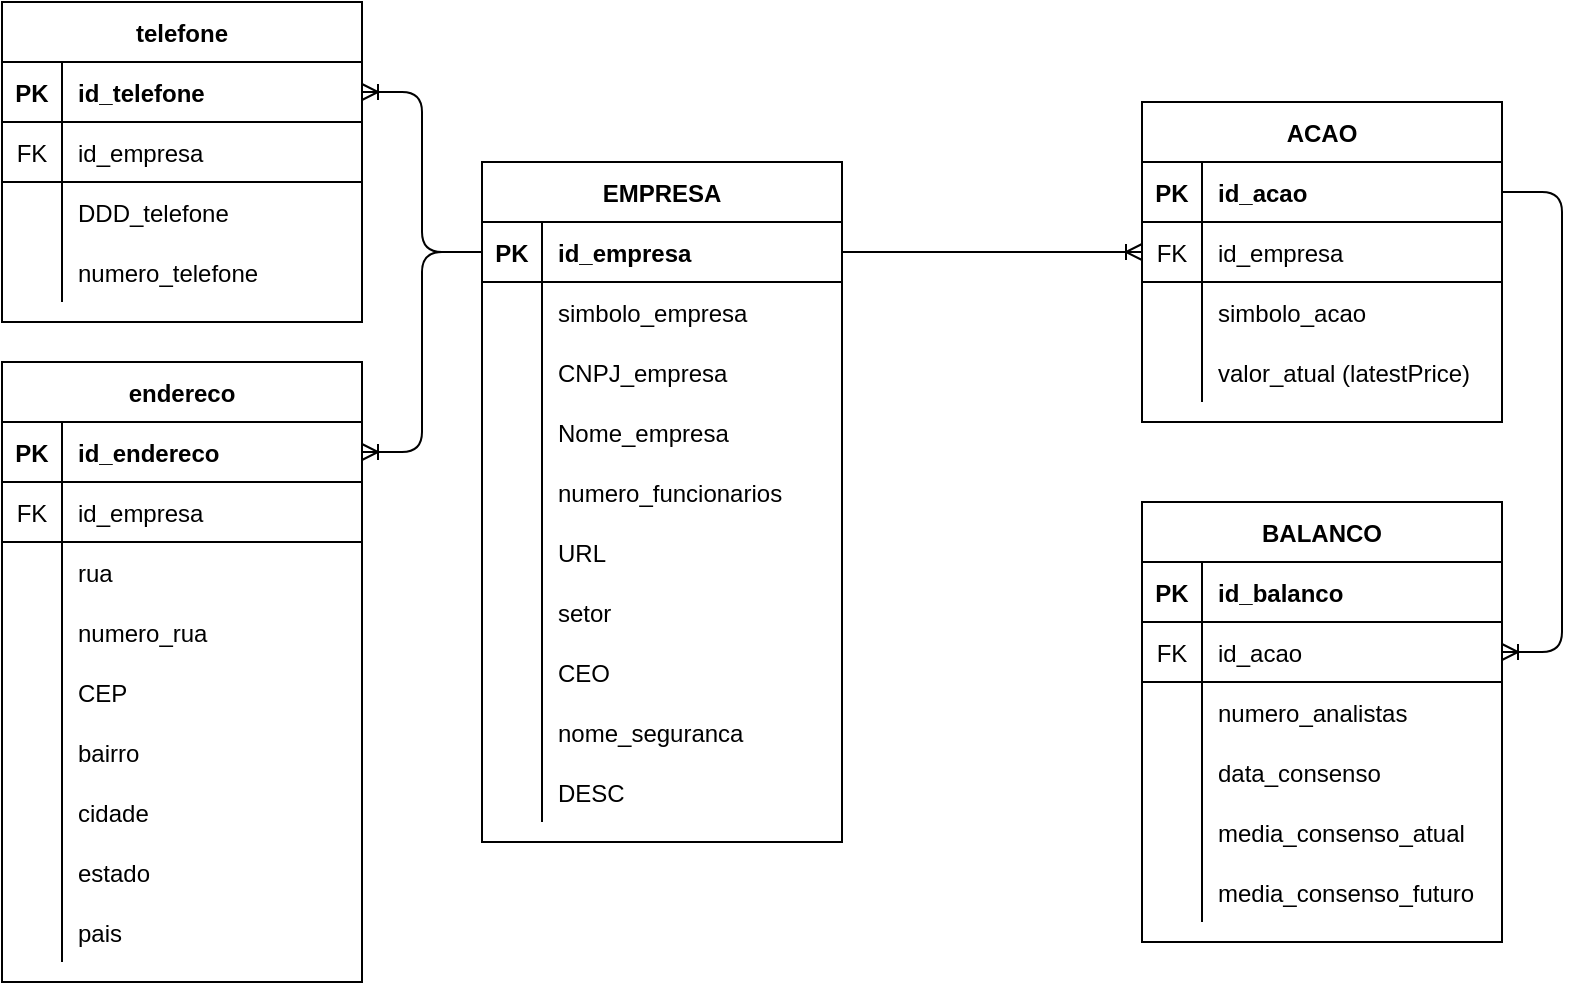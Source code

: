 <mxfile version="14.9.7" type="google"><diagram id="tLQhW6g8Fc75XiOt6xBM" name="Page-1"><mxGraphModel dx="1695" dy="482" grid="1" gridSize="10" guides="1" tooltips="1" connect="1" arrows="1" fold="1" page="1" pageScale="1" pageWidth="827" pageHeight="1169" math="0" shadow="0"><root><mxCell id="0"/><mxCell id="1" parent="0"/><mxCell id="_EpC78wkHiwZpNyKp3Uf-1" value="EMPRESA" style="shape=table;startSize=30;container=1;collapsible=1;childLayout=tableLayout;fixedRows=1;rowLines=0;fontStyle=1;align=center;resizeLast=1;" parent="1" vertex="1"><mxGeometry x="230" y="80" width="180" height="340" as="geometry"/></mxCell><mxCell id="_EpC78wkHiwZpNyKp3Uf-2" value="" style="shape=partialRectangle;collapsible=0;dropTarget=0;pointerEvents=0;fillColor=none;top=0;left=0;bottom=1;right=0;points=[[0,0.5],[1,0.5]];portConstraint=eastwest;" parent="_EpC78wkHiwZpNyKp3Uf-1" vertex="1"><mxGeometry y="30" width="180" height="30" as="geometry"/></mxCell><mxCell id="_EpC78wkHiwZpNyKp3Uf-3" value="PK" style="shape=partialRectangle;connectable=0;fillColor=none;top=0;left=0;bottom=0;right=0;fontStyle=1;overflow=hidden;" parent="_EpC78wkHiwZpNyKp3Uf-2" vertex="1"><mxGeometry width="30" height="30" as="geometry"/></mxCell><mxCell id="_EpC78wkHiwZpNyKp3Uf-4" value="id_empresa" style="shape=partialRectangle;connectable=0;fillColor=none;top=0;left=0;bottom=0;right=0;align=left;spacingLeft=6;fontStyle=1;overflow=hidden;" parent="_EpC78wkHiwZpNyKp3Uf-2" vertex="1"><mxGeometry x="30" width="150" height="30" as="geometry"/></mxCell><mxCell id="_EpC78wkHiwZpNyKp3Uf-8" value="" style="shape=partialRectangle;collapsible=0;dropTarget=0;pointerEvents=0;fillColor=none;top=0;left=0;bottom=0;right=0;points=[[0,0.5],[1,0.5]];portConstraint=eastwest;" parent="_EpC78wkHiwZpNyKp3Uf-1" vertex="1"><mxGeometry y="60" width="180" height="30" as="geometry"/></mxCell><mxCell id="_EpC78wkHiwZpNyKp3Uf-9" value="" style="shape=partialRectangle;connectable=0;fillColor=none;top=0;left=0;bottom=0;right=0;editable=1;overflow=hidden;" parent="_EpC78wkHiwZpNyKp3Uf-8" vertex="1"><mxGeometry width="30" height="30" as="geometry"/></mxCell><mxCell id="_EpC78wkHiwZpNyKp3Uf-10" value="simbolo_empresa" style="shape=partialRectangle;connectable=0;fillColor=none;top=0;left=0;bottom=0;right=0;align=left;spacingLeft=6;overflow=hidden;" parent="_EpC78wkHiwZpNyKp3Uf-8" vertex="1"><mxGeometry x="30" width="150" height="30" as="geometry"/></mxCell><mxCell id="_EpC78wkHiwZpNyKp3Uf-11" value="" style="shape=partialRectangle;collapsible=0;dropTarget=0;pointerEvents=0;fillColor=none;top=0;left=0;bottom=0;right=0;points=[[0,0.5],[1,0.5]];portConstraint=eastwest;" parent="_EpC78wkHiwZpNyKp3Uf-1" vertex="1"><mxGeometry y="90" width="180" height="30" as="geometry"/></mxCell><mxCell id="_EpC78wkHiwZpNyKp3Uf-12" value="" style="shape=partialRectangle;connectable=0;fillColor=none;top=0;left=0;bottom=0;right=0;editable=1;overflow=hidden;" parent="_EpC78wkHiwZpNyKp3Uf-11" vertex="1"><mxGeometry width="30" height="30" as="geometry"/></mxCell><mxCell id="_EpC78wkHiwZpNyKp3Uf-13" value="CNPJ_empresa" style="shape=partialRectangle;connectable=0;fillColor=none;top=0;left=0;bottom=0;right=0;align=left;spacingLeft=6;overflow=hidden;" parent="_EpC78wkHiwZpNyKp3Uf-11" vertex="1"><mxGeometry x="30" width="150" height="30" as="geometry"/></mxCell><mxCell id="_EpC78wkHiwZpNyKp3Uf-5" value="" style="shape=partialRectangle;collapsible=0;dropTarget=0;pointerEvents=0;fillColor=none;top=0;left=0;bottom=0;right=0;points=[[0,0.5],[1,0.5]];portConstraint=eastwest;" parent="_EpC78wkHiwZpNyKp3Uf-1" vertex="1"><mxGeometry y="120" width="180" height="30" as="geometry"/></mxCell><mxCell id="_EpC78wkHiwZpNyKp3Uf-6" value="" style="shape=partialRectangle;connectable=0;fillColor=none;top=0;left=0;bottom=0;right=0;editable=1;overflow=hidden;" parent="_EpC78wkHiwZpNyKp3Uf-5" vertex="1"><mxGeometry width="30" height="30" as="geometry"/></mxCell><mxCell id="_EpC78wkHiwZpNyKp3Uf-7" value="Nome_empresa" style="shape=partialRectangle;connectable=0;fillColor=none;top=0;left=0;bottom=0;right=0;align=left;spacingLeft=6;overflow=hidden;" parent="_EpC78wkHiwZpNyKp3Uf-5" vertex="1"><mxGeometry x="30" width="150" height="30" as="geometry"/></mxCell><mxCell id="_EpC78wkHiwZpNyKp3Uf-126" style="shape=partialRectangle;collapsible=0;dropTarget=0;pointerEvents=0;fillColor=none;top=0;left=0;bottom=0;right=0;points=[[0,0.5],[1,0.5]];portConstraint=eastwest;" parent="_EpC78wkHiwZpNyKp3Uf-1" vertex="1"><mxGeometry y="150" width="180" height="30" as="geometry"/></mxCell><mxCell id="_EpC78wkHiwZpNyKp3Uf-127" style="shape=partialRectangle;connectable=0;fillColor=none;top=0;left=0;bottom=0;right=0;editable=1;overflow=hidden;" parent="_EpC78wkHiwZpNyKp3Uf-126" vertex="1"><mxGeometry width="30" height="30" as="geometry"/></mxCell><mxCell id="_EpC78wkHiwZpNyKp3Uf-128" value="numero_funcionarios" style="shape=partialRectangle;connectable=0;fillColor=none;top=0;left=0;bottom=0;right=0;align=left;spacingLeft=6;overflow=hidden;" parent="_EpC78wkHiwZpNyKp3Uf-126" vertex="1"><mxGeometry x="30" width="150" height="30" as="geometry"/></mxCell><mxCell id="_EpC78wkHiwZpNyKp3Uf-77" style="shape=partialRectangle;collapsible=0;dropTarget=0;pointerEvents=0;fillColor=none;top=0;left=0;bottom=0;right=0;points=[[0,0.5],[1,0.5]];portConstraint=eastwest;" parent="_EpC78wkHiwZpNyKp3Uf-1" vertex="1"><mxGeometry y="180" width="180" height="30" as="geometry"/></mxCell><mxCell id="_EpC78wkHiwZpNyKp3Uf-78" style="shape=partialRectangle;connectable=0;fillColor=none;top=0;left=0;bottom=0;right=0;editable=1;overflow=hidden;" parent="_EpC78wkHiwZpNyKp3Uf-77" vertex="1"><mxGeometry width="30" height="30" as="geometry"/></mxCell><mxCell id="_EpC78wkHiwZpNyKp3Uf-79" value="URL" style="shape=partialRectangle;connectable=0;fillColor=none;top=0;left=0;bottom=0;right=0;align=left;spacingLeft=6;overflow=hidden;" parent="_EpC78wkHiwZpNyKp3Uf-77" vertex="1"><mxGeometry x="30" width="150" height="30" as="geometry"/></mxCell><mxCell id="_EpC78wkHiwZpNyKp3Uf-71" style="shape=partialRectangle;collapsible=0;dropTarget=0;pointerEvents=0;fillColor=none;top=0;left=0;bottom=0;right=0;points=[[0,0.5],[1,0.5]];portConstraint=eastwest;" parent="_EpC78wkHiwZpNyKp3Uf-1" vertex="1"><mxGeometry y="210" width="180" height="30" as="geometry"/></mxCell><mxCell id="_EpC78wkHiwZpNyKp3Uf-72" style="shape=partialRectangle;connectable=0;fillColor=none;top=0;left=0;bottom=0;right=0;editable=1;overflow=hidden;" parent="_EpC78wkHiwZpNyKp3Uf-71" vertex="1"><mxGeometry width="30" height="30" as="geometry"/></mxCell><mxCell id="_EpC78wkHiwZpNyKp3Uf-73" value="setor" style="shape=partialRectangle;connectable=0;fillColor=none;top=0;left=0;bottom=0;right=0;align=left;spacingLeft=6;overflow=hidden;" parent="_EpC78wkHiwZpNyKp3Uf-71" vertex="1"><mxGeometry x="30" width="150" height="30" as="geometry"/></mxCell><mxCell id="_EpC78wkHiwZpNyKp3Uf-68" style="shape=partialRectangle;collapsible=0;dropTarget=0;pointerEvents=0;fillColor=none;top=0;left=0;bottom=0;right=0;points=[[0,0.5],[1,0.5]];portConstraint=eastwest;" parent="_EpC78wkHiwZpNyKp3Uf-1" vertex="1"><mxGeometry y="240" width="180" height="30" as="geometry"/></mxCell><mxCell id="_EpC78wkHiwZpNyKp3Uf-69" style="shape=partialRectangle;connectable=0;fillColor=none;top=0;left=0;bottom=0;right=0;editable=1;overflow=hidden;" parent="_EpC78wkHiwZpNyKp3Uf-68" vertex="1"><mxGeometry width="30" height="30" as="geometry"/></mxCell><mxCell id="_EpC78wkHiwZpNyKp3Uf-70" value="CEO" style="shape=partialRectangle;connectable=0;fillColor=none;top=0;left=0;bottom=0;right=0;align=left;spacingLeft=6;overflow=hidden;" parent="_EpC78wkHiwZpNyKp3Uf-68" vertex="1"><mxGeometry x="30" width="150" height="30" as="geometry"/></mxCell><mxCell id="_EpC78wkHiwZpNyKp3Uf-65" style="shape=partialRectangle;collapsible=0;dropTarget=0;pointerEvents=0;fillColor=none;top=0;left=0;bottom=0;right=0;points=[[0,0.5],[1,0.5]];portConstraint=eastwest;" parent="_EpC78wkHiwZpNyKp3Uf-1" vertex="1"><mxGeometry y="270" width="180" height="30" as="geometry"/></mxCell><mxCell id="_EpC78wkHiwZpNyKp3Uf-66" style="shape=partialRectangle;connectable=0;fillColor=none;top=0;left=0;bottom=0;right=0;editable=1;overflow=hidden;" parent="_EpC78wkHiwZpNyKp3Uf-65" vertex="1"><mxGeometry width="30" height="30" as="geometry"/></mxCell><mxCell id="_EpC78wkHiwZpNyKp3Uf-67" value="nome_seguranca" style="shape=partialRectangle;connectable=0;fillColor=none;top=0;left=0;bottom=0;right=0;align=left;spacingLeft=6;overflow=hidden;" parent="_EpC78wkHiwZpNyKp3Uf-65" vertex="1"><mxGeometry x="30" width="150" height="30" as="geometry"/></mxCell><mxCell id="_EpC78wkHiwZpNyKp3Uf-74" style="shape=partialRectangle;collapsible=0;dropTarget=0;pointerEvents=0;fillColor=none;top=0;left=0;bottom=0;right=0;points=[[0,0.5],[1,0.5]];portConstraint=eastwest;" parent="_EpC78wkHiwZpNyKp3Uf-1" vertex="1"><mxGeometry y="300" width="180" height="30" as="geometry"/></mxCell><mxCell id="_EpC78wkHiwZpNyKp3Uf-75" style="shape=partialRectangle;connectable=0;fillColor=none;top=0;left=0;bottom=0;right=0;editable=1;overflow=hidden;" parent="_EpC78wkHiwZpNyKp3Uf-74" vertex="1"><mxGeometry width="30" height="30" as="geometry"/></mxCell><mxCell id="_EpC78wkHiwZpNyKp3Uf-76" value="DESC" style="shape=partialRectangle;connectable=0;fillColor=none;top=0;left=0;bottom=0;right=0;align=left;spacingLeft=6;overflow=hidden;" parent="_EpC78wkHiwZpNyKp3Uf-74" vertex="1"><mxGeometry x="30" width="150" height="30" as="geometry"/></mxCell><mxCell id="_EpC78wkHiwZpNyKp3Uf-14" value="ACAO" style="shape=table;startSize=30;container=1;collapsible=1;childLayout=tableLayout;fixedRows=1;rowLines=0;fontStyle=1;align=center;resizeLast=1;" parent="1" vertex="1"><mxGeometry x="560" y="50" width="180" height="160" as="geometry"/></mxCell><mxCell id="_EpC78wkHiwZpNyKp3Uf-15" value="" style="shape=partialRectangle;collapsible=0;dropTarget=0;pointerEvents=0;fillColor=none;top=0;left=0;bottom=1;right=0;points=[[0,0.5],[1,0.5]];portConstraint=eastwest;" parent="_EpC78wkHiwZpNyKp3Uf-14" vertex="1"><mxGeometry y="30" width="180" height="30" as="geometry"/></mxCell><mxCell id="_EpC78wkHiwZpNyKp3Uf-16" value="PK" style="shape=partialRectangle;connectable=0;fillColor=none;top=0;left=0;bottom=0;right=0;fontStyle=1;overflow=hidden;" parent="_EpC78wkHiwZpNyKp3Uf-15" vertex="1"><mxGeometry width="30" height="30" as="geometry"/></mxCell><mxCell id="_EpC78wkHiwZpNyKp3Uf-17" value="id_acao" style="shape=partialRectangle;connectable=0;fillColor=none;top=0;left=0;bottom=0;right=0;align=left;spacingLeft=6;fontStyle=1;overflow=hidden;" parent="_EpC78wkHiwZpNyKp3Uf-15" vertex="1"><mxGeometry x="30" width="150" height="30" as="geometry"/></mxCell><mxCell id="_EpC78wkHiwZpNyKp3Uf-27" style="shape=partialRectangle;collapsible=0;dropTarget=0;pointerEvents=0;fillColor=none;top=0;left=0;bottom=1;right=0;points=[[0,0.5],[1,0.5]];portConstraint=eastwest;" parent="_EpC78wkHiwZpNyKp3Uf-14" vertex="1"><mxGeometry y="60" width="180" height="30" as="geometry"/></mxCell><mxCell id="_EpC78wkHiwZpNyKp3Uf-28" value="FK" style="shape=partialRectangle;connectable=0;fillColor=none;top=0;left=0;bottom=0;right=0;fontStyle=0;overflow=hidden;align=center;" parent="_EpC78wkHiwZpNyKp3Uf-27" vertex="1"><mxGeometry width="30" height="30" as="geometry"/></mxCell><mxCell id="_EpC78wkHiwZpNyKp3Uf-29" value="id_empresa" style="shape=partialRectangle;connectable=0;fillColor=none;top=0;left=0;bottom=0;right=0;align=left;spacingLeft=6;fontStyle=0;overflow=hidden;" parent="_EpC78wkHiwZpNyKp3Uf-27" vertex="1"><mxGeometry x="30" width="150" height="30" as="geometry"/></mxCell><mxCell id="_EpC78wkHiwZpNyKp3Uf-132" style="shape=partialRectangle;collapsible=0;dropTarget=0;pointerEvents=0;fillColor=none;top=0;left=0;bottom=0;right=0;points=[[0,0.5],[1,0.5]];portConstraint=eastwest;" parent="_EpC78wkHiwZpNyKp3Uf-14" vertex="1"><mxGeometry y="90" width="180" height="30" as="geometry"/></mxCell><mxCell id="_EpC78wkHiwZpNyKp3Uf-133" style="shape=partialRectangle;connectable=0;fillColor=none;top=0;left=0;bottom=0;right=0;editable=1;overflow=hidden;" parent="_EpC78wkHiwZpNyKp3Uf-132" vertex="1"><mxGeometry width="30" height="30" as="geometry"/></mxCell><mxCell id="_EpC78wkHiwZpNyKp3Uf-134" value="simbolo_acao" style="shape=partialRectangle;connectable=0;fillColor=none;top=0;left=0;bottom=0;right=0;align=left;spacingLeft=6;overflow=hidden;" parent="_EpC78wkHiwZpNyKp3Uf-132" vertex="1"><mxGeometry x="30" width="150" height="30" as="geometry"/></mxCell><mxCell id="_EpC78wkHiwZpNyKp3Uf-21" value="" style="shape=partialRectangle;collapsible=0;dropTarget=0;pointerEvents=0;fillColor=none;top=0;left=0;bottom=0;right=0;points=[[0,0.5],[1,0.5]];portConstraint=eastwest;" parent="_EpC78wkHiwZpNyKp3Uf-14" vertex="1"><mxGeometry y="120" width="180" height="30" as="geometry"/></mxCell><mxCell id="_EpC78wkHiwZpNyKp3Uf-22" value="" style="shape=partialRectangle;connectable=0;fillColor=none;top=0;left=0;bottom=0;right=0;editable=1;overflow=hidden;" parent="_EpC78wkHiwZpNyKp3Uf-21" vertex="1"><mxGeometry width="30" height="30" as="geometry"/></mxCell><mxCell id="_EpC78wkHiwZpNyKp3Uf-23" value="valor_atual (latestPrice)" style="shape=partialRectangle;connectable=0;fillColor=none;top=0;left=0;bottom=0;right=0;align=left;spacingLeft=6;overflow=hidden;" parent="_EpC78wkHiwZpNyKp3Uf-21" vertex="1"><mxGeometry x="30" width="150" height="30" as="geometry"/></mxCell><mxCell id="_EpC78wkHiwZpNyKp3Uf-46" value="" style="edgeStyle=entityRelationEdgeStyle;fontSize=12;html=1;endArrow=ERoneToMany;" parent="1" source="_EpC78wkHiwZpNyKp3Uf-2" target="_EpC78wkHiwZpNyKp3Uf-27" edge="1"><mxGeometry width="100" height="100" relative="1" as="geometry"><mxPoint x="330" y="440" as="sourcePoint"/><mxPoint x="430" y="340" as="targetPoint"/></mxGeometry></mxCell><mxCell id="_EpC78wkHiwZpNyKp3Uf-48" value="BALANCO" style="shape=table;startSize=30;container=1;collapsible=1;childLayout=tableLayout;fixedRows=1;rowLines=0;fontStyle=1;align=center;resizeLast=1;" parent="1" vertex="1"><mxGeometry x="560" y="250" width="180" height="220" as="geometry"/></mxCell><mxCell id="_EpC78wkHiwZpNyKp3Uf-49" value="" style="shape=partialRectangle;collapsible=0;dropTarget=0;pointerEvents=0;fillColor=none;top=0;left=0;bottom=1;right=0;points=[[0,0.5],[1,0.5]];portConstraint=eastwest;" parent="_EpC78wkHiwZpNyKp3Uf-48" vertex="1"><mxGeometry y="30" width="180" height="30" as="geometry"/></mxCell><mxCell id="_EpC78wkHiwZpNyKp3Uf-50" value="PK" style="shape=partialRectangle;connectable=0;fillColor=none;top=0;left=0;bottom=0;right=0;fontStyle=1;overflow=hidden;" parent="_EpC78wkHiwZpNyKp3Uf-49" vertex="1"><mxGeometry width="30" height="30" as="geometry"/></mxCell><mxCell id="_EpC78wkHiwZpNyKp3Uf-51" value="id_balanco" style="shape=partialRectangle;connectable=0;fillColor=none;top=0;left=0;bottom=0;right=0;align=left;spacingLeft=6;fontStyle=1;overflow=hidden;" parent="_EpC78wkHiwZpNyKp3Uf-49" vertex="1"><mxGeometry x="30" width="150" height="30" as="geometry"/></mxCell><mxCell id="_EpC78wkHiwZpNyKp3Uf-61" style="shape=partialRectangle;collapsible=0;dropTarget=0;pointerEvents=0;fillColor=none;top=0;left=0;bottom=1;right=0;points=[[0,0.5],[1,0.5]];portConstraint=eastwest;" parent="_EpC78wkHiwZpNyKp3Uf-48" vertex="1"><mxGeometry y="60" width="180" height="30" as="geometry"/></mxCell><mxCell id="_EpC78wkHiwZpNyKp3Uf-62" value="FK" style="shape=partialRectangle;connectable=0;fillColor=none;top=0;left=0;bottom=0;right=0;fontStyle=0;overflow=hidden;" parent="_EpC78wkHiwZpNyKp3Uf-61" vertex="1"><mxGeometry width="30" height="30" as="geometry"/></mxCell><mxCell id="_EpC78wkHiwZpNyKp3Uf-63" value="id_acao" style="shape=partialRectangle;connectable=0;fillColor=none;top=0;left=0;bottom=0;right=0;align=left;spacingLeft=6;fontStyle=0;overflow=hidden;" parent="_EpC78wkHiwZpNyKp3Uf-61" vertex="1"><mxGeometry x="30" width="150" height="30" as="geometry"/></mxCell><mxCell id="_EpC78wkHiwZpNyKp3Uf-52" value="" style="shape=partialRectangle;collapsible=0;dropTarget=0;pointerEvents=0;fillColor=none;top=0;left=0;bottom=0;right=0;points=[[0,0.5],[1,0.5]];portConstraint=eastwest;" parent="_EpC78wkHiwZpNyKp3Uf-48" vertex="1"><mxGeometry y="90" width="180" height="30" as="geometry"/></mxCell><mxCell id="_EpC78wkHiwZpNyKp3Uf-53" value="" style="shape=partialRectangle;connectable=0;fillColor=none;top=0;left=0;bottom=0;right=0;editable=1;overflow=hidden;" parent="_EpC78wkHiwZpNyKp3Uf-52" vertex="1"><mxGeometry width="30" height="30" as="geometry"/></mxCell><mxCell id="_EpC78wkHiwZpNyKp3Uf-54" value="numero_analistas" style="shape=partialRectangle;connectable=0;fillColor=none;top=0;left=0;bottom=0;right=0;align=left;spacingLeft=6;overflow=hidden;" parent="_EpC78wkHiwZpNyKp3Uf-52" vertex="1"><mxGeometry x="30" width="150" height="30" as="geometry"/></mxCell><mxCell id="_EpC78wkHiwZpNyKp3Uf-55" value="" style="shape=partialRectangle;collapsible=0;dropTarget=0;pointerEvents=0;fillColor=none;top=0;left=0;bottom=0;right=0;points=[[0,0.5],[1,0.5]];portConstraint=eastwest;" parent="_EpC78wkHiwZpNyKp3Uf-48" vertex="1"><mxGeometry y="120" width="180" height="30" as="geometry"/></mxCell><mxCell id="_EpC78wkHiwZpNyKp3Uf-56" value="" style="shape=partialRectangle;connectable=0;fillColor=none;top=0;left=0;bottom=0;right=0;editable=1;overflow=hidden;" parent="_EpC78wkHiwZpNyKp3Uf-55" vertex="1"><mxGeometry width="30" height="30" as="geometry"/></mxCell><mxCell id="_EpC78wkHiwZpNyKp3Uf-57" value="data_consenso" style="shape=partialRectangle;connectable=0;fillColor=none;top=0;left=0;bottom=0;right=0;align=left;spacingLeft=6;overflow=hidden;" parent="_EpC78wkHiwZpNyKp3Uf-55" vertex="1"><mxGeometry x="30" width="150" height="30" as="geometry"/></mxCell><mxCell id="_EpC78wkHiwZpNyKp3Uf-58" value="" style="shape=partialRectangle;collapsible=0;dropTarget=0;pointerEvents=0;fillColor=none;top=0;left=0;bottom=0;right=0;points=[[0,0.5],[1,0.5]];portConstraint=eastwest;" parent="_EpC78wkHiwZpNyKp3Uf-48" vertex="1"><mxGeometry y="150" width="180" height="30" as="geometry"/></mxCell><mxCell id="_EpC78wkHiwZpNyKp3Uf-59" value="" style="shape=partialRectangle;connectable=0;fillColor=none;top=0;left=0;bottom=0;right=0;editable=1;overflow=hidden;" parent="_EpC78wkHiwZpNyKp3Uf-58" vertex="1"><mxGeometry width="30" height="30" as="geometry"/></mxCell><mxCell id="_EpC78wkHiwZpNyKp3Uf-60" value="media_consenso_atual" style="shape=partialRectangle;connectable=0;fillColor=none;top=0;left=0;bottom=0;right=0;align=left;spacingLeft=6;overflow=hidden;" parent="_EpC78wkHiwZpNyKp3Uf-58" vertex="1"><mxGeometry x="30" width="150" height="30" as="geometry"/></mxCell><mxCell id="_EpC78wkHiwZpNyKp3Uf-129" style="shape=partialRectangle;collapsible=0;dropTarget=0;pointerEvents=0;fillColor=none;top=0;left=0;bottom=0;right=0;points=[[0,0.5],[1,0.5]];portConstraint=eastwest;" parent="_EpC78wkHiwZpNyKp3Uf-48" vertex="1"><mxGeometry y="180" width="180" height="30" as="geometry"/></mxCell><mxCell id="_EpC78wkHiwZpNyKp3Uf-130" style="shape=partialRectangle;connectable=0;fillColor=none;top=0;left=0;bottom=0;right=0;editable=1;overflow=hidden;" parent="_EpC78wkHiwZpNyKp3Uf-129" vertex="1"><mxGeometry width="30" height="30" as="geometry"/></mxCell><mxCell id="_EpC78wkHiwZpNyKp3Uf-131" value="media_consenso_futuro" style="shape=partialRectangle;connectable=0;fillColor=none;top=0;left=0;bottom=0;right=0;align=left;spacingLeft=6;overflow=hidden;" parent="_EpC78wkHiwZpNyKp3Uf-129" vertex="1"><mxGeometry x="30" width="150" height="30" as="geometry"/></mxCell><mxCell id="_EpC78wkHiwZpNyKp3Uf-64" value="" style="edgeStyle=entityRelationEdgeStyle;fontSize=12;html=1;endArrow=ERoneToMany;" parent="1" source="_EpC78wkHiwZpNyKp3Uf-15" target="_EpC78wkHiwZpNyKp3Uf-61" edge="1"><mxGeometry width="100" height="100" relative="1" as="geometry"><mxPoint x="480" y="430" as="sourcePoint"/><mxPoint x="580" y="330" as="targetPoint"/></mxGeometry></mxCell><mxCell id="_EpC78wkHiwZpNyKp3Uf-80" value="endereco" style="shape=table;startSize=30;container=1;collapsible=1;childLayout=tableLayout;fixedRows=1;rowLines=0;fontStyle=1;align=center;resizeLast=1;" parent="1" vertex="1"><mxGeometry x="-10" y="180" width="180" height="310" as="geometry"/></mxCell><mxCell id="_EpC78wkHiwZpNyKp3Uf-81" value="" style="shape=partialRectangle;collapsible=0;dropTarget=0;pointerEvents=0;fillColor=none;top=0;left=0;bottom=1;right=0;points=[[0,0.5],[1,0.5]];portConstraint=eastwest;" parent="_EpC78wkHiwZpNyKp3Uf-80" vertex="1"><mxGeometry y="30" width="180" height="30" as="geometry"/></mxCell><mxCell id="_EpC78wkHiwZpNyKp3Uf-82" value="PK" style="shape=partialRectangle;connectable=0;fillColor=none;top=0;left=0;bottom=0;right=0;fontStyle=1;overflow=hidden;" parent="_EpC78wkHiwZpNyKp3Uf-81" vertex="1"><mxGeometry width="30" height="30" as="geometry"/></mxCell><mxCell id="_EpC78wkHiwZpNyKp3Uf-83" value="id_endereco" style="shape=partialRectangle;connectable=0;fillColor=none;top=0;left=0;bottom=0;right=0;align=left;spacingLeft=6;fontStyle=1;overflow=hidden;" parent="_EpC78wkHiwZpNyKp3Uf-81" vertex="1"><mxGeometry x="30" width="150" height="30" as="geometry"/></mxCell><mxCell id="_EpC78wkHiwZpNyKp3Uf-106" style="shape=partialRectangle;collapsible=0;dropTarget=0;pointerEvents=0;fillColor=none;top=0;left=0;bottom=1;right=0;points=[[0,0.5],[1,0.5]];portConstraint=eastwest;" parent="_EpC78wkHiwZpNyKp3Uf-80" vertex="1"><mxGeometry y="60" width="180" height="30" as="geometry"/></mxCell><mxCell id="_EpC78wkHiwZpNyKp3Uf-107" value="FK" style="shape=partialRectangle;connectable=0;fillColor=none;top=0;left=0;bottom=0;right=0;fontStyle=0;overflow=hidden;" parent="_EpC78wkHiwZpNyKp3Uf-106" vertex="1"><mxGeometry width="30" height="30" as="geometry"/></mxCell><mxCell id="_EpC78wkHiwZpNyKp3Uf-108" value="id_empresa" style="shape=partialRectangle;connectable=0;fillColor=none;top=0;left=0;bottom=0;right=0;align=left;spacingLeft=6;fontStyle=0;overflow=hidden;" parent="_EpC78wkHiwZpNyKp3Uf-106" vertex="1"><mxGeometry x="30" width="150" height="30" as="geometry"/></mxCell><mxCell id="_EpC78wkHiwZpNyKp3Uf-84" value="" style="shape=partialRectangle;collapsible=0;dropTarget=0;pointerEvents=0;fillColor=none;top=0;left=0;bottom=0;right=0;points=[[0,0.5],[1,0.5]];portConstraint=eastwest;" parent="_EpC78wkHiwZpNyKp3Uf-80" vertex="1"><mxGeometry y="90" width="180" height="30" as="geometry"/></mxCell><mxCell id="_EpC78wkHiwZpNyKp3Uf-85" value="" style="shape=partialRectangle;connectable=0;fillColor=none;top=0;left=0;bottom=0;right=0;editable=1;overflow=hidden;" parent="_EpC78wkHiwZpNyKp3Uf-84" vertex="1"><mxGeometry width="30" height="30" as="geometry"/></mxCell><mxCell id="_EpC78wkHiwZpNyKp3Uf-86" value="rua" style="shape=partialRectangle;connectable=0;fillColor=none;top=0;left=0;bottom=0;right=0;align=left;spacingLeft=6;overflow=hidden;" parent="_EpC78wkHiwZpNyKp3Uf-84" vertex="1"><mxGeometry x="30" width="150" height="30" as="geometry"/></mxCell><mxCell id="_EpC78wkHiwZpNyKp3Uf-87" value="" style="shape=partialRectangle;collapsible=0;dropTarget=0;pointerEvents=0;fillColor=none;top=0;left=0;bottom=0;right=0;points=[[0,0.5],[1,0.5]];portConstraint=eastwest;" parent="_EpC78wkHiwZpNyKp3Uf-80" vertex="1"><mxGeometry y="120" width="180" height="30" as="geometry"/></mxCell><mxCell id="_EpC78wkHiwZpNyKp3Uf-88" value="" style="shape=partialRectangle;connectable=0;fillColor=none;top=0;left=0;bottom=0;right=0;editable=1;overflow=hidden;" parent="_EpC78wkHiwZpNyKp3Uf-87" vertex="1"><mxGeometry width="30" height="30" as="geometry"/></mxCell><mxCell id="_EpC78wkHiwZpNyKp3Uf-89" value="numero_rua" style="shape=partialRectangle;connectable=0;fillColor=none;top=0;left=0;bottom=0;right=0;align=left;spacingLeft=6;overflow=hidden;" parent="_EpC78wkHiwZpNyKp3Uf-87" vertex="1"><mxGeometry x="30" width="150" height="30" as="geometry"/></mxCell><mxCell id="_EpC78wkHiwZpNyKp3Uf-90" value="" style="shape=partialRectangle;collapsible=0;dropTarget=0;pointerEvents=0;fillColor=none;top=0;left=0;bottom=0;right=0;points=[[0,0.5],[1,0.5]];portConstraint=eastwest;" parent="_EpC78wkHiwZpNyKp3Uf-80" vertex="1"><mxGeometry y="150" width="180" height="30" as="geometry"/></mxCell><mxCell id="_EpC78wkHiwZpNyKp3Uf-91" value="" style="shape=partialRectangle;connectable=0;fillColor=none;top=0;left=0;bottom=0;right=0;editable=1;overflow=hidden;" parent="_EpC78wkHiwZpNyKp3Uf-90" vertex="1"><mxGeometry width="30" height="30" as="geometry"/></mxCell><mxCell id="_EpC78wkHiwZpNyKp3Uf-92" value="CEP" style="shape=partialRectangle;connectable=0;fillColor=none;top=0;left=0;bottom=0;right=0;align=left;spacingLeft=6;overflow=hidden;" parent="_EpC78wkHiwZpNyKp3Uf-90" vertex="1"><mxGeometry x="30" width="150" height="30" as="geometry"/></mxCell><mxCell id="_EpC78wkHiwZpNyKp3Uf-112" style="shape=partialRectangle;collapsible=0;dropTarget=0;pointerEvents=0;fillColor=none;top=0;left=0;bottom=0;right=0;points=[[0,0.5],[1,0.5]];portConstraint=eastwest;" parent="_EpC78wkHiwZpNyKp3Uf-80" vertex="1"><mxGeometry y="180" width="180" height="30" as="geometry"/></mxCell><mxCell id="_EpC78wkHiwZpNyKp3Uf-113" style="shape=partialRectangle;connectable=0;fillColor=none;top=0;left=0;bottom=0;right=0;editable=1;overflow=hidden;" parent="_EpC78wkHiwZpNyKp3Uf-112" vertex="1"><mxGeometry width="30" height="30" as="geometry"/></mxCell><mxCell id="_EpC78wkHiwZpNyKp3Uf-114" value="bairro" style="shape=partialRectangle;connectable=0;fillColor=none;top=0;left=0;bottom=0;right=0;align=left;spacingLeft=6;overflow=hidden;" parent="_EpC78wkHiwZpNyKp3Uf-112" vertex="1"><mxGeometry x="30" width="150" height="30" as="geometry"/></mxCell><mxCell id="_EpC78wkHiwZpNyKp3Uf-115" style="shape=partialRectangle;collapsible=0;dropTarget=0;pointerEvents=0;fillColor=none;top=0;left=0;bottom=0;right=0;points=[[0,0.5],[1,0.5]];portConstraint=eastwest;" parent="_EpC78wkHiwZpNyKp3Uf-80" vertex="1"><mxGeometry y="210" width="180" height="30" as="geometry"/></mxCell><mxCell id="_EpC78wkHiwZpNyKp3Uf-116" style="shape=partialRectangle;connectable=0;fillColor=none;top=0;left=0;bottom=0;right=0;editable=1;overflow=hidden;" parent="_EpC78wkHiwZpNyKp3Uf-115" vertex="1"><mxGeometry width="30" height="30" as="geometry"/></mxCell><mxCell id="_EpC78wkHiwZpNyKp3Uf-117" value="cidade" style="shape=partialRectangle;connectable=0;fillColor=none;top=0;left=0;bottom=0;right=0;align=left;spacingLeft=6;overflow=hidden;" parent="_EpC78wkHiwZpNyKp3Uf-115" vertex="1"><mxGeometry x="30" width="150" height="30" as="geometry"/></mxCell><mxCell id="_EpC78wkHiwZpNyKp3Uf-118" style="shape=partialRectangle;collapsible=0;dropTarget=0;pointerEvents=0;fillColor=none;top=0;left=0;bottom=0;right=0;points=[[0,0.5],[1,0.5]];portConstraint=eastwest;" parent="_EpC78wkHiwZpNyKp3Uf-80" vertex="1"><mxGeometry y="240" width="180" height="30" as="geometry"/></mxCell><mxCell id="_EpC78wkHiwZpNyKp3Uf-119" style="shape=partialRectangle;connectable=0;fillColor=none;top=0;left=0;bottom=0;right=0;editable=1;overflow=hidden;" parent="_EpC78wkHiwZpNyKp3Uf-118" vertex="1"><mxGeometry width="30" height="30" as="geometry"/></mxCell><mxCell id="_EpC78wkHiwZpNyKp3Uf-120" value="estado" style="shape=partialRectangle;connectable=0;fillColor=none;top=0;left=0;bottom=0;right=0;align=left;spacingLeft=6;overflow=hidden;" parent="_EpC78wkHiwZpNyKp3Uf-118" vertex="1"><mxGeometry x="30" width="150" height="30" as="geometry"/></mxCell><mxCell id="_EpC78wkHiwZpNyKp3Uf-121" style="shape=partialRectangle;collapsible=0;dropTarget=0;pointerEvents=0;fillColor=none;top=0;left=0;bottom=0;right=0;points=[[0,0.5],[1,0.5]];portConstraint=eastwest;" parent="_EpC78wkHiwZpNyKp3Uf-80" vertex="1"><mxGeometry y="270" width="180" height="30" as="geometry"/></mxCell><mxCell id="_EpC78wkHiwZpNyKp3Uf-122" style="shape=partialRectangle;connectable=0;fillColor=none;top=0;left=0;bottom=0;right=0;editable=1;overflow=hidden;" parent="_EpC78wkHiwZpNyKp3Uf-121" vertex="1"><mxGeometry width="30" height="30" as="geometry"/></mxCell><mxCell id="_EpC78wkHiwZpNyKp3Uf-123" value="pais" style="shape=partialRectangle;connectable=0;fillColor=none;top=0;left=0;bottom=0;right=0;align=left;spacingLeft=6;overflow=hidden;" parent="_EpC78wkHiwZpNyKp3Uf-121" vertex="1"><mxGeometry x="30" width="150" height="30" as="geometry"/></mxCell><mxCell id="_EpC78wkHiwZpNyKp3Uf-93" value="telefone" style="shape=table;startSize=30;container=1;collapsible=1;childLayout=tableLayout;fixedRows=1;rowLines=0;fontStyle=1;align=center;resizeLast=1;" parent="1" vertex="1"><mxGeometry x="-10" width="180" height="160" as="geometry"/></mxCell><mxCell id="_EpC78wkHiwZpNyKp3Uf-94" value="" style="shape=partialRectangle;collapsible=0;dropTarget=0;pointerEvents=0;fillColor=none;top=0;left=0;bottom=1;right=0;points=[[0,0.5],[1,0.5]];portConstraint=eastwest;" parent="_EpC78wkHiwZpNyKp3Uf-93" vertex="1"><mxGeometry y="30" width="180" height="30" as="geometry"/></mxCell><mxCell id="_EpC78wkHiwZpNyKp3Uf-95" value="PK" style="shape=partialRectangle;connectable=0;fillColor=none;top=0;left=0;bottom=0;right=0;fontStyle=1;overflow=hidden;" parent="_EpC78wkHiwZpNyKp3Uf-94" vertex="1"><mxGeometry width="30" height="30" as="geometry"/></mxCell><mxCell id="_EpC78wkHiwZpNyKp3Uf-96" value="id_telefone" style="shape=partialRectangle;connectable=0;fillColor=none;top=0;left=0;bottom=0;right=0;align=left;spacingLeft=6;fontStyle=1;overflow=hidden;" parent="_EpC78wkHiwZpNyKp3Uf-94" vertex="1"><mxGeometry x="30" width="150" height="30" as="geometry"/></mxCell><mxCell id="_EpC78wkHiwZpNyKp3Uf-109" style="shape=partialRectangle;collapsible=0;dropTarget=0;pointerEvents=0;fillColor=none;top=0;left=0;bottom=1;right=0;points=[[0,0.5],[1,0.5]];portConstraint=eastwest;" parent="_EpC78wkHiwZpNyKp3Uf-93" vertex="1"><mxGeometry y="60" width="180" height="30" as="geometry"/></mxCell><mxCell id="_EpC78wkHiwZpNyKp3Uf-110" value="FK" style="shape=partialRectangle;connectable=0;fillColor=none;top=0;left=0;bottom=0;right=0;fontStyle=0;overflow=hidden;" parent="_EpC78wkHiwZpNyKp3Uf-109" vertex="1"><mxGeometry width="30" height="30" as="geometry"/></mxCell><mxCell id="_EpC78wkHiwZpNyKp3Uf-111" value="id_empresa" style="shape=partialRectangle;connectable=0;fillColor=none;top=0;left=0;bottom=0;right=0;align=left;spacingLeft=6;fontStyle=0;overflow=hidden;" parent="_EpC78wkHiwZpNyKp3Uf-109" vertex="1"><mxGeometry x="30" width="150" height="30" as="geometry"/></mxCell><mxCell id="_EpC78wkHiwZpNyKp3Uf-97" value="" style="shape=partialRectangle;collapsible=0;dropTarget=0;pointerEvents=0;fillColor=none;top=0;left=0;bottom=0;right=0;points=[[0,0.5],[1,0.5]];portConstraint=eastwest;" parent="_EpC78wkHiwZpNyKp3Uf-93" vertex="1"><mxGeometry y="90" width="180" height="30" as="geometry"/></mxCell><mxCell id="_EpC78wkHiwZpNyKp3Uf-98" value="" style="shape=partialRectangle;connectable=0;fillColor=none;top=0;left=0;bottom=0;right=0;editable=1;overflow=hidden;" parent="_EpC78wkHiwZpNyKp3Uf-97" vertex="1"><mxGeometry width="30" height="30" as="geometry"/></mxCell><mxCell id="_EpC78wkHiwZpNyKp3Uf-99" value="DDD_telefone" style="shape=partialRectangle;connectable=0;fillColor=none;top=0;left=0;bottom=0;right=0;align=left;spacingLeft=6;overflow=hidden;" parent="_EpC78wkHiwZpNyKp3Uf-97" vertex="1"><mxGeometry x="30" width="150" height="30" as="geometry"/></mxCell><mxCell id="_EpC78wkHiwZpNyKp3Uf-100" value="" style="shape=partialRectangle;collapsible=0;dropTarget=0;pointerEvents=0;fillColor=none;top=0;left=0;bottom=0;right=0;points=[[0,0.5],[1,0.5]];portConstraint=eastwest;" parent="_EpC78wkHiwZpNyKp3Uf-93" vertex="1"><mxGeometry y="120" width="180" height="30" as="geometry"/></mxCell><mxCell id="_EpC78wkHiwZpNyKp3Uf-101" value="" style="shape=partialRectangle;connectable=0;fillColor=none;top=0;left=0;bottom=0;right=0;editable=1;overflow=hidden;" parent="_EpC78wkHiwZpNyKp3Uf-100" vertex="1"><mxGeometry width="30" height="30" as="geometry"/></mxCell><mxCell id="_EpC78wkHiwZpNyKp3Uf-102" value="numero_telefone" style="shape=partialRectangle;connectable=0;fillColor=none;top=0;left=0;bottom=0;right=0;align=left;spacingLeft=6;overflow=hidden;" parent="_EpC78wkHiwZpNyKp3Uf-100" vertex="1"><mxGeometry x="30" width="150" height="30" as="geometry"/></mxCell><mxCell id="_EpC78wkHiwZpNyKp3Uf-124" value="" style="edgeStyle=entityRelationEdgeStyle;fontSize=12;html=1;endArrow=ERoneToMany;" parent="1" source="_EpC78wkHiwZpNyKp3Uf-2" target="_EpC78wkHiwZpNyKp3Uf-81" edge="1"><mxGeometry width="100" height="100" relative="1" as="geometry"><mxPoint x="80" y="490" as="sourcePoint"/><mxPoint x="180" y="390" as="targetPoint"/></mxGeometry></mxCell><mxCell id="_EpC78wkHiwZpNyKp3Uf-125" value="" style="edgeStyle=entityRelationEdgeStyle;fontSize=12;html=1;endArrow=ERoneToMany;" parent="1" source="_EpC78wkHiwZpNyKp3Uf-2" target="_EpC78wkHiwZpNyKp3Uf-94" edge="1"><mxGeometry width="100" height="100" relative="1" as="geometry"><mxPoint x="110" y="520" as="sourcePoint"/><mxPoint x="210" y="420" as="targetPoint"/></mxGeometry></mxCell></root></mxGraphModel></diagram></mxfile>